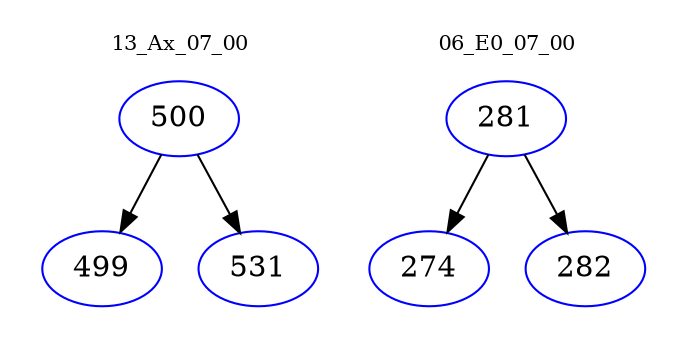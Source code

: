 digraph{
subgraph cluster_0 {
color = white
label = "13_Ax_07_00";
fontsize=10;
T0_500 [label="500", color="blue"]
T0_500 -> T0_499 [color="black"]
T0_499 [label="499", color="blue"]
T0_500 -> T0_531 [color="black"]
T0_531 [label="531", color="blue"]
}
subgraph cluster_1 {
color = white
label = "06_E0_07_00";
fontsize=10;
T1_281 [label="281", color="blue"]
T1_281 -> T1_274 [color="black"]
T1_274 [label="274", color="blue"]
T1_281 -> T1_282 [color="black"]
T1_282 [label="282", color="blue"]
}
}
